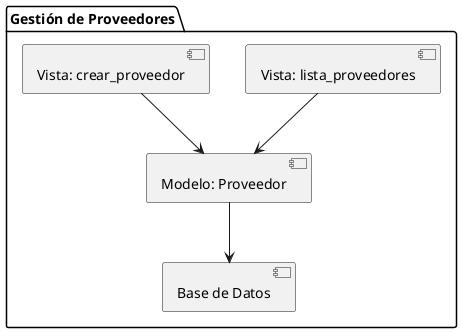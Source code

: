 @startuml
package "Gestión de Proveedores" {
    [Vista: lista_proveedores] --> [Modelo: Proveedor]
    [Vista: crear_proveedor] --> [Modelo: Proveedor]
    [Modelo: Proveedor] --> [Base de Datos]
}
@enduml
